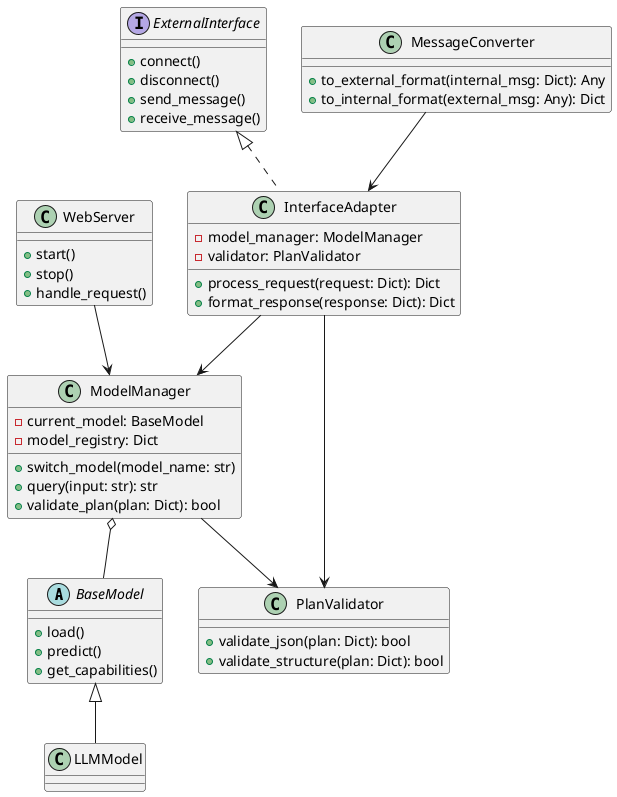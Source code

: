 @startuml
' Core System
abstract class BaseModel {
    +load()
    +predict()
    +get_capabilities()
}

class ModelManager {
    -current_model: BaseModel
    -model_registry: Dict
    +switch_model(model_name: str)
    +query(input: str): str
    +validate_plan(plan: Dict): bool
}

class PlanValidator {
    +validate_json(plan: Dict): bool
    +validate_structure(plan: Dict): bool
}

class WebServer {
    +start()
    +stop()
    +handle_request()
}

' Interface Layer
interface ExternalInterface {
    +connect()
    +disconnect()
    +send_message()
    +receive_message()
}

class InterfaceAdapter {
    -model_manager: ModelManager
    -validator: PlanValidator
    +process_request(request: Dict): Dict
    +format_response(response: Dict): Dict
}

class MessageConverter {
    +to_external_format(internal_msg: Dict): Any
    +to_internal_format(external_msg: Any): Dict
}

' Relationships
BaseModel <|-- LLMModel
ModelManager o-- BaseModel
ModelManager --> PlanValidator
WebServer --> ModelManager
InterfaceAdapter --> ModelManager
InterfaceAdapter --> PlanValidator
MessageConverter --> InterfaceAdapter
ExternalInterface <|.. InterfaceAdapter

@enduml 